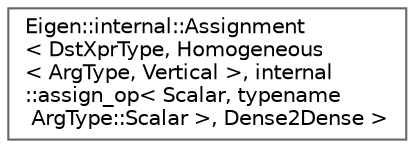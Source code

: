 digraph "Graphical Class Hierarchy"
{
 // LATEX_PDF_SIZE
  bgcolor="transparent";
  edge [fontname=Helvetica,fontsize=10,labelfontname=Helvetica,labelfontsize=10];
  node [fontname=Helvetica,fontsize=10,shape=box,height=0.2,width=0.4];
  rankdir="LR";
  Node0 [id="Node000000",label="Eigen::internal::Assignment\l\< DstXprType, Homogeneous\l\< ArgType, Vertical \>, internal\l::assign_op\< Scalar, typename\l ArgType::Scalar \>, Dense2Dense \>",height=0.2,width=0.4,color="grey40", fillcolor="white", style="filled",URL="$structEigen_1_1internal_1_1Assignment_3_01DstXprType_00_01Homogeneous_3_01ArgType_00_01Vertical_4246a7ce3251626c8f20c5d4cd6c81f4.html",tooltip=" "];
}
